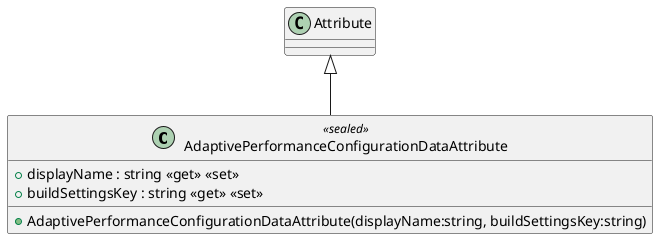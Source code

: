 @startuml
class AdaptivePerformanceConfigurationDataAttribute <<sealed>> {
    + displayName : string <<get>> <<set>>
    + buildSettingsKey : string <<get>> <<set>>
    + AdaptivePerformanceConfigurationDataAttribute(displayName:string, buildSettingsKey:string)
}
Attribute <|-- AdaptivePerformanceConfigurationDataAttribute
@enduml
